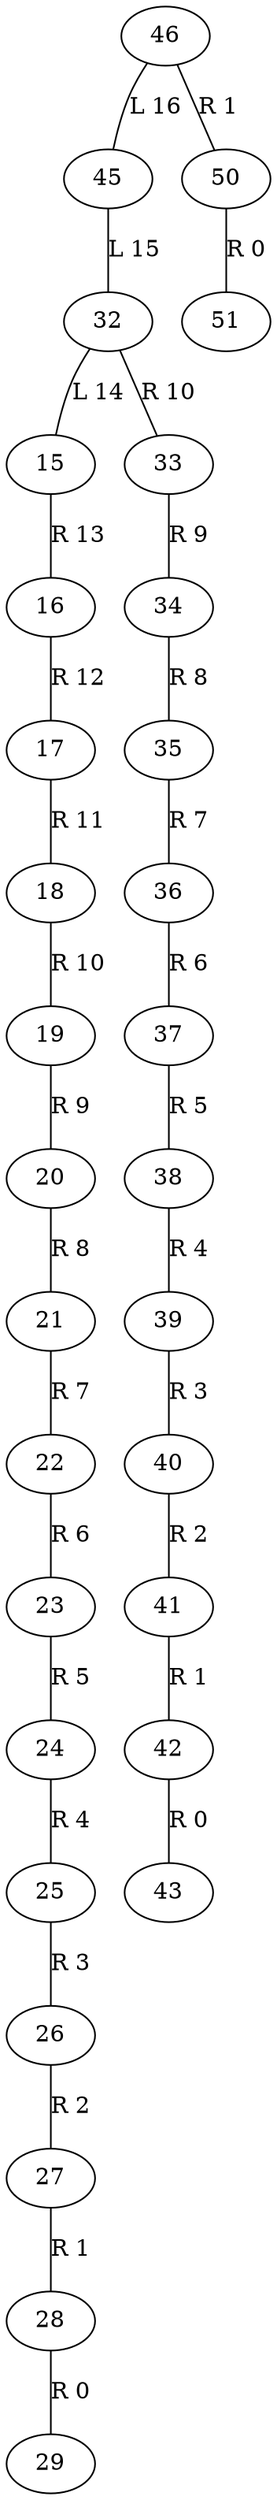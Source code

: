 graph ethane {graph [bb="0,0,755,407"]; 46 -- 45 [label="L 16"]; 46 -- 50 [label="R 1"]; 50 -- 51 [label="R 0"]; 45 -- 32 [label="L 15"]; 32 -- 15 [label="L 14"]; 32 -- 33 [label="R 10"]; 33 -- 34 [label="R 9"]; 34 -- 35 [label="R 8"]; 35 -- 36 [label="R 7"]; 36 -- 37 [label="R 6"]; 37 -- 38 [label="R 5"]; 38 -- 39 [label="R 4"]; 39 -- 40 [label="R 3"]; 40 -- 41 [label="R 2"]; 41 -- 42 [label="R 1"]; 42 -- 43 [label="R 0"]; 15 -- 16 [label="R 13"]; 16 -- 17 [label="R 12"]; 17 -- 18 [label="R 11"]; 18 -- 19 [label="R 10"]; 19 -- 20 [label="R 9"]; 20 -- 21 [label="R 8"]; 21 -- 22 [label="R 7"]; 22 -- 23 [label="R 6"]; 23 -- 24 [label="R 5"]; 24 -- 25 [label="R 4"]; 25 -- 26 [label="R 3"]; 26 -- 27 [label="R 2"]; 27 -- 28 [label="R 1"]; 28 -- 29 [label="R 0"];}